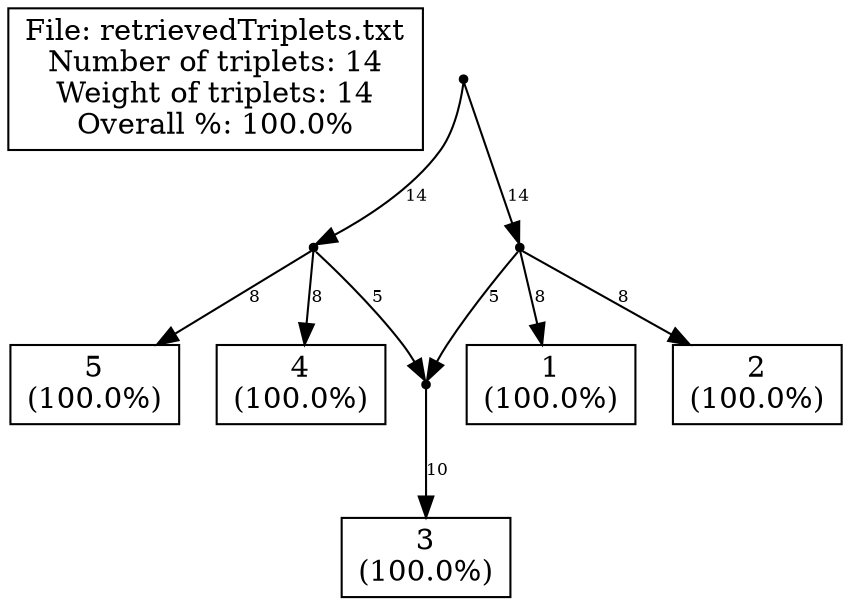// LEV1ATHAN Version 1.0, 21 september 2009
// COMMENT: Pre-processing the input file to count the leaves
// COMMENT: Pre-processing showed that there are 5 leaves in the input.
// SUMMARY: Input had 5 leaves.
// COMMENT: Triplet set is already dense.
// SUMMARY: There are 14 triplets in the input.
// SUMMARY: Total weight of input triplets is 14.
// COMMENT: We achieved non-trivial local perfection.
// SUMMARY: (Before post-processing)
// SUMMARY: We got 14 units of triplet weight, that's 100.0% of total weight.
// SUMMARY: In total 0 units of triplet weight were -not- consistent with the ouput network.
// SUMMARY: Output network contained 0 triplets -not- in the original input.
// SUMMARY: The symmetric difference is thus 0 + (1 * 0) = 0
// SUMMARY: (After post-processing)
strict digraph G1 {
edge [fontsize=8]
labelbox [shape=box, width=0.4, label="File: retrievedTriplets.txt\nNumber of triplets: 14\nWeight of triplets: 14\nOverall %: 100.0%"];
1000 [shape=point];
1001 [shape=point];
1002 [shape=point];
3 [shape=box, width=0.3, label="3\n(100.0%)"];
1 [shape=box, width=0.3, label="1\n(100.0%)"];
2 [shape=box, width=0.3, label="2\n(100.0%)"];
1006 [shape=point];
4 [shape=box, width=0.3, label="4\n(100.0%)"];
5 [shape=box, width=0.3, label="5\n(100.0%)"];
1000 -> 1001 [label="14"]
1000 -> 1006 [label="14"]
1001 -> 1002 [label="5"]
1001 -> 1 [label="8"]
1001 -> 2 [label="8"]
1002 -> 3 [label="10"]
1006 -> 1002 [label="5"]
1006 -> 4 [label="8"]
1006 -> 5 [label="8"]
1002 -> 3 [label="10"]
}
// SUMMARY: eNewick output: (((3)#H1,1,2),(#H1,4,5));
// SUMMARY: In total 0 units of triplet weight were -not- consistent with the ouput network.
// SUMMARY: Output network contained 0 triplets -not- in the original input.
// SUMMARY: Weight of missing triplets before contraction minus weight of missing triplets afterwards: 0
// SUMMARY: Number of surplus triplets before contraction minus number of surplus triplets afterwards: 0
// CONCLUSION: After post-processing we got 14 units of triplet weight, that's 100.0% of total weight (before post-processing this was 100.0%).
// CONCLUSION: After post-processing the symmetric difference is thus 0 + (1 * 0) = 0 (before post-processing this was 0)
// STAT: PERCENTAGE = 100.0
// STAT: NETWORK-TRIPLET SD = 0
